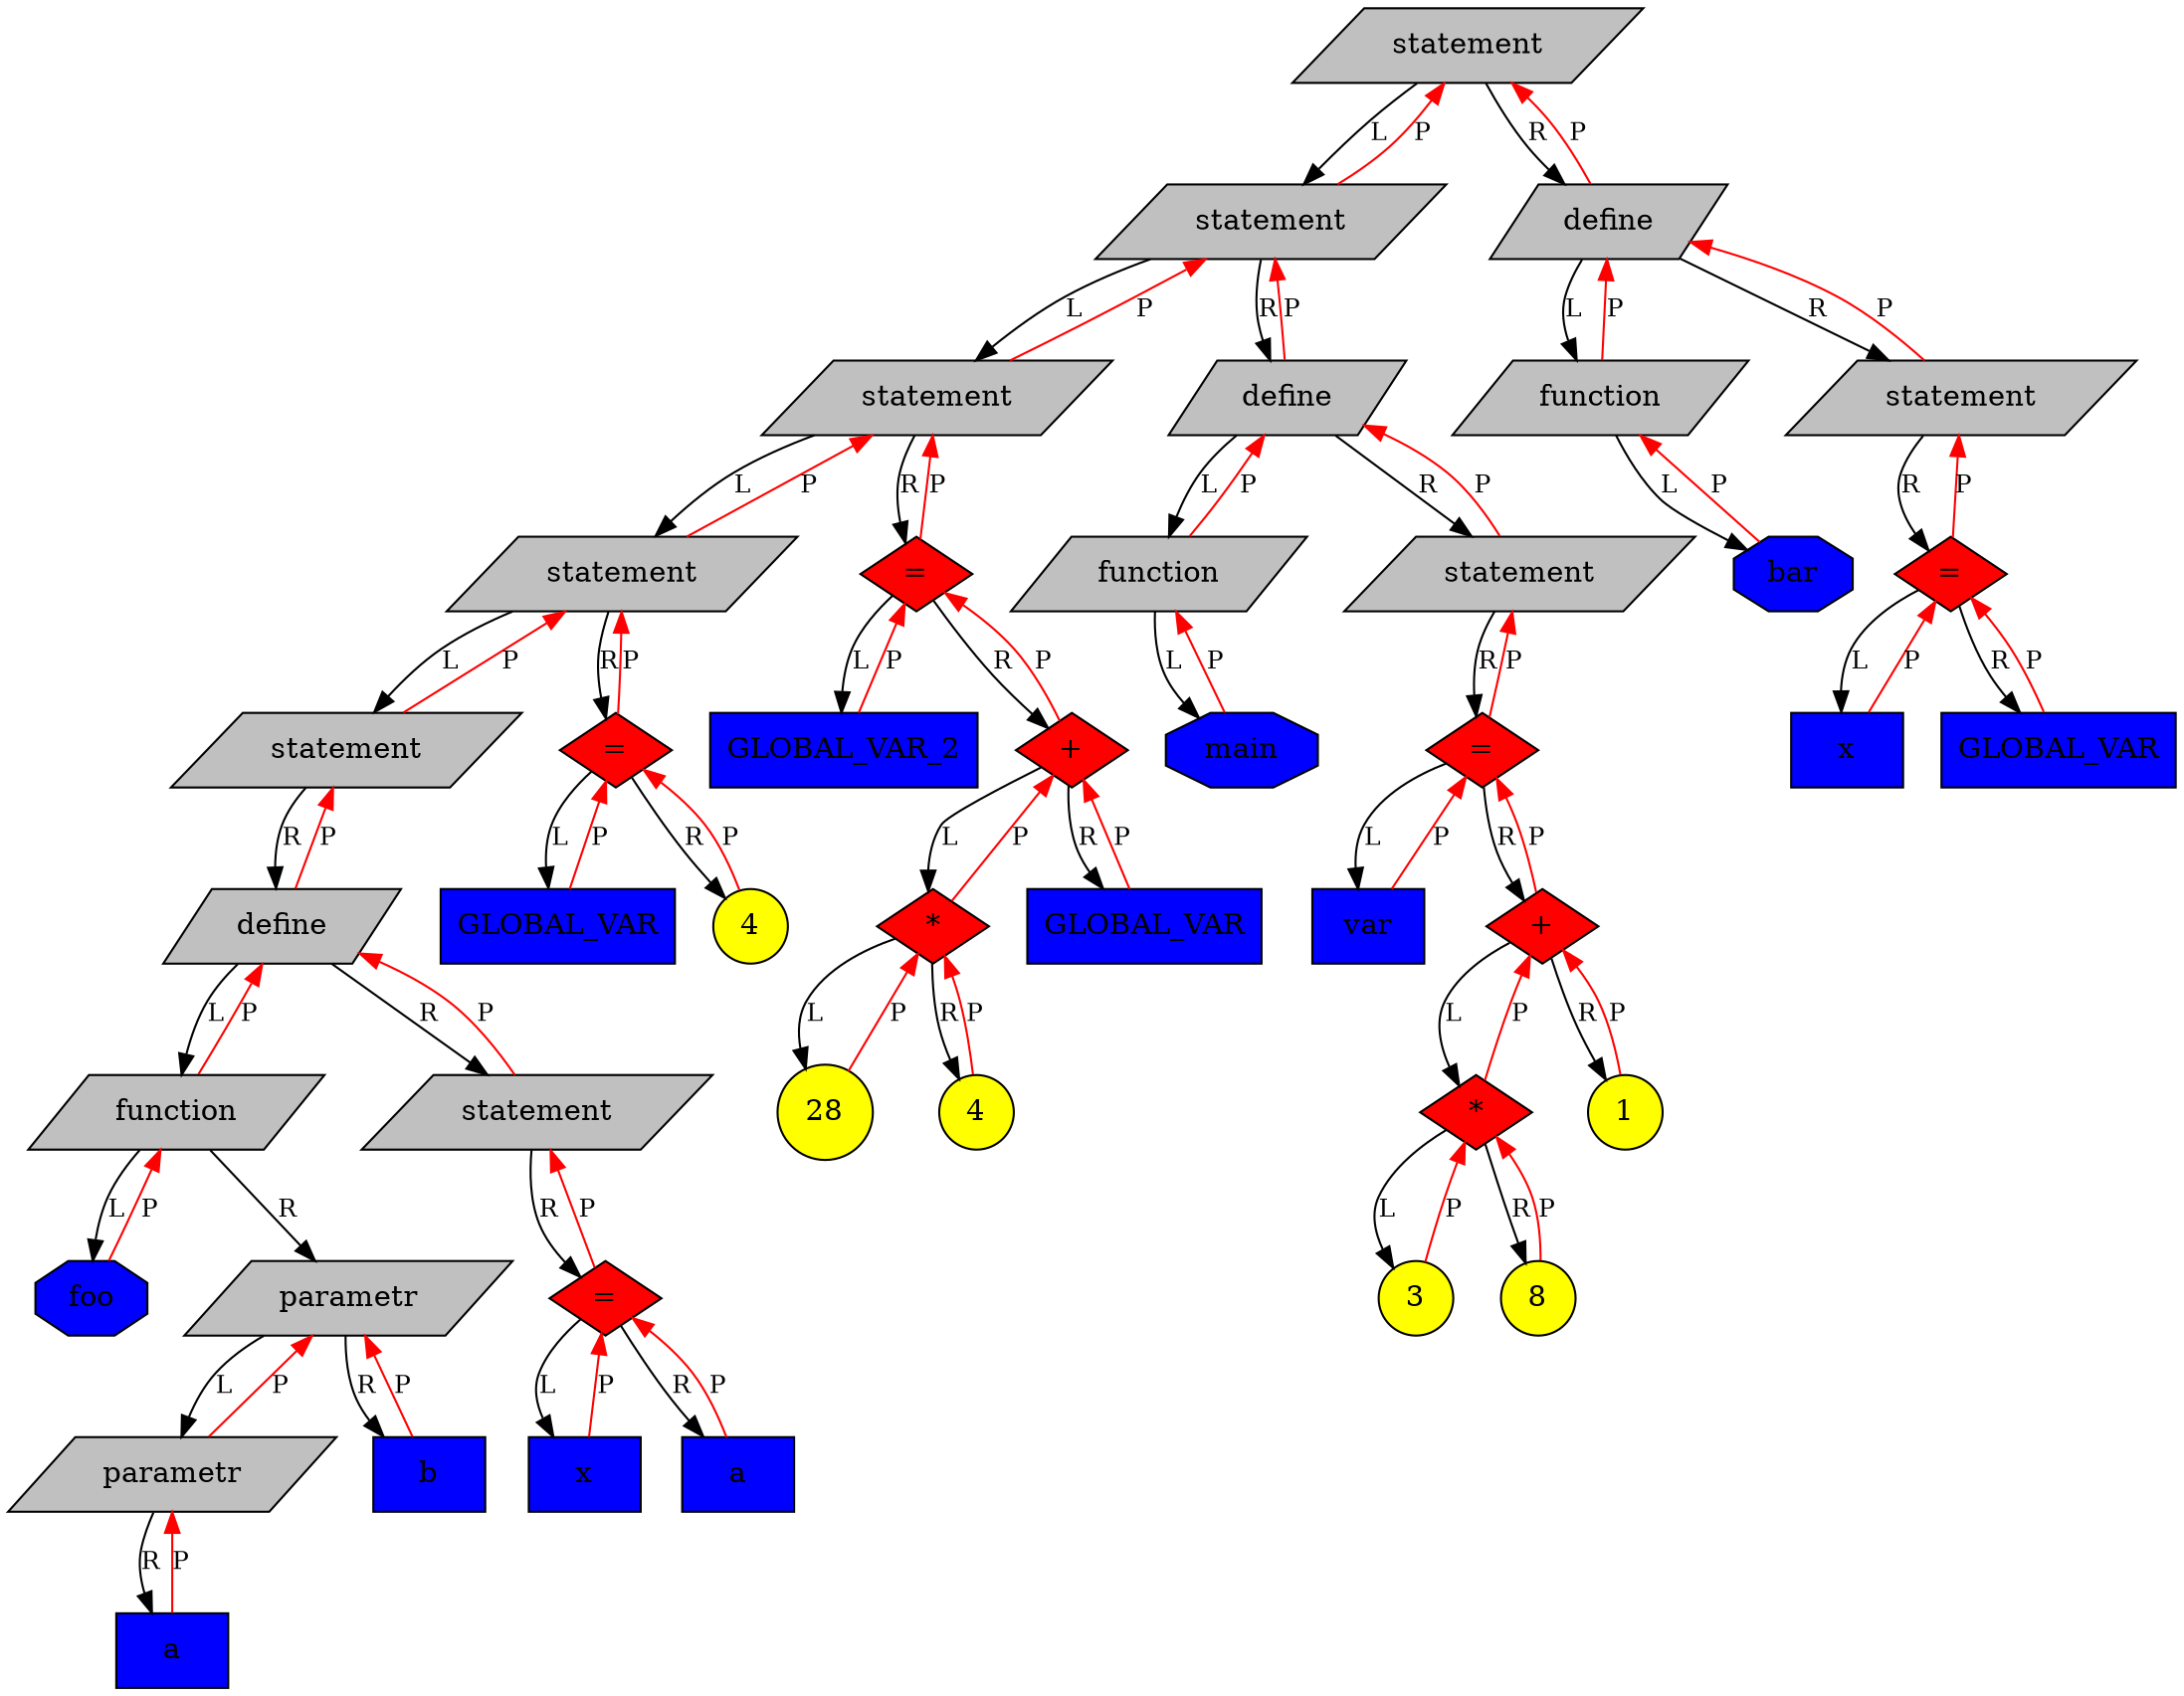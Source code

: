 digraph Tree{

	rankdir=UD;

	node[fontsize=14];

	94135937869344[shape=record, shape=parallelogram, style="filled", fillcolor=grey, label="statement"];
	94135937867904[shape=record, shape=parallelogram, style="filled", fillcolor=grey, label="statement"];
	94135937867104[shape=record, shape=parallelogram, style="filled", fillcolor=grey, label="statement"];
	94135937866656[shape=record, shape=parallelogram, style="filled", fillcolor=grey, label="statement"];
	94135937865024[shape=record, shape=parallelogram, style="filled", fillcolor=grey, label="statement"];
	94135937865088[shape=record, shape=parallelogram, style="filled", fillcolor=grey, label="define"];
	94135937865280[shape=record, shape=parallelogram, style="filled", fillcolor=grey, label="function"];
	94135937865472[shape=record, shape=octagon, style="filled", fillcolor=blue, label="foo"];
	94135937865856[shape=record, shape=parallelogram, style="filled", fillcolor=grey, label="parametr"];
	94135937865568[shape=record, shape=parallelogram, style="filled", fillcolor=grey, label="parametr"];
	94135937865632[shape=record, shape=rectangle, style="filled", fillcolor=blue, label="a"];
	94135937865920[shape=record, shape=rectangle, style="filled", fillcolor=blue, label="b"];
	94135937866144[shape=record, shape=parallelogram, style="filled", fillcolor=grey, label="statement"];
	94135937866208[shape=record, shape=diamond, style="filled", fillcolor=red, label="="];
	94135937866400[shape=record, shape=rectangle, style="filled", fillcolor=blue, label="x"];
	94135937866496[shape=record, shape=rectangle, style="filled", fillcolor=blue, label="a"];
	94135937866720[shape=record, shape=diamond, style="filled", fillcolor=red, label="="];
	94135937866912[shape=record, shape=rectangle, style="filled", fillcolor=blue, label="GLOBAL_VAR"];
	94135937867008[shape=record, shape=circle, style="filled", fillcolor=yellow, label="4"];
	94135937867168[shape=record, shape=diamond, style="filled", fillcolor=red, label="="];
	94135937867360[shape=record, shape=rectangle, style="filled", fillcolor=blue, label="GLOBAL_VAR_2"];
	94135937867776[shape=record, shape=diamond, style="filled", fillcolor=red, label="+"];
	94135937867584[shape=record, shape=diamond, style="filled", fillcolor=red, label="*"];
	94135937867456[shape=record, shape=circle, style="filled", fillcolor=yellow, label="28"];
	94135937867520[shape=record, shape=circle, style="filled", fillcolor=yellow, label="4"];
	94135937867680[shape=record, shape=rectangle, style="filled", fillcolor=blue, label="GLOBAL_VAR"];
	94135937867968[shape=record, shape=parallelogram, style="filled", fillcolor=grey, label="define"];
	94135937868160[shape=record, shape=parallelogram, style="filled", fillcolor=grey, label="function"];
	94135937868352[shape=record, shape=octagon, style="filled", fillcolor=blue, label="main"];
	94135937868544[shape=record, shape=parallelogram, style="filled", fillcolor=grey, label="statement"];
	94135937868608[shape=record, shape=diamond, style="filled", fillcolor=red, label="="];
	94135937868800[shape=record, shape=rectangle, style="filled", fillcolor=blue, label="var"];
	94135937869184[shape=record, shape=diamond, style="filled", fillcolor=red, label="+"];
	94135937869024[shape=record, shape=diamond, style="filled", fillcolor=red, label="*"];
	94135937868896[shape=record, shape=circle, style="filled", fillcolor=yellow, label="3"];
	94135937868960[shape=record, shape=circle, style="filled", fillcolor=yellow, label="8"];
	94135937869120[shape=record, shape=circle, style="filled", fillcolor=yellow, label="1"];
	94135937869408[shape=record, shape=parallelogram, style="filled", fillcolor=grey, label="define"];
	94135937869600[shape=record, shape=parallelogram, style="filled", fillcolor=grey, label="function"];
	94135937869792[shape=record, shape=octagon, style="filled", fillcolor=blue, label="bar"];
	94135937869888[shape=record, shape=parallelogram, style="filled", fillcolor=grey, label="statement"];
	94135937869952[shape=record, shape=diamond, style="filled", fillcolor=red, label="="];
	94135937870144[shape=record, shape=rectangle, style="filled", fillcolor=blue, label="x"];
	94135937870240[shape=record, shape=rectangle, style="filled", fillcolor=blue, label="GLOBAL_VAR"];

	94135937869344 -> 94135937867904[label = "L", fontsize=12]
	94135937869344 -> 94135937869408[label = "R", fontsize=12]
	94135937867904 -> 94135937869344[label = "P", color=red, fontsize=12]
	94135937867904 -> 94135937867104[label = "L", fontsize=12]
	94135937867904 -> 94135937867968[label = "R", fontsize=12]
	94135937867104 -> 94135937867904[label = "P", color=red, fontsize=12]
	94135937867104 -> 94135937866656[label = "L", fontsize=12]
	94135937867104 -> 94135937867168[label = "R", fontsize=12]
	94135937866656 -> 94135937867104[label = "P", color=red, fontsize=12]
	94135937866656 -> 94135937865024[label = "L", fontsize=12]
	94135937866656 -> 94135937866720[label = "R", fontsize=12]
	94135937865024 -> 94135937866656[label = "P", color=red, fontsize=12]
	94135937865024 -> 94135937865088[label = "R", fontsize=12]
	94135937865088 -> 94135937865024[label = "P", color=red, fontsize=12]
	94135937865088 -> 94135937865280[label = "L", fontsize=12]
	94135937865088 -> 94135937866144[label = "R", fontsize=12]
	94135937865280 -> 94135937865088[label = "P", color=red, fontsize=12]
	94135937865280 -> 94135937865472[label = "L", fontsize=12]
	94135937865280 -> 94135937865856[label = "R", fontsize=12]
	94135937865472 -> 94135937865280[label = "P", color=red, fontsize=12]
	94135937865856 -> 94135937865568[label = "L", fontsize=12]
	94135937865856 -> 94135937865920[label = "R", fontsize=12]
	94135937865568 -> 94135937865856[label = "P", color=red, fontsize=12]
	94135937865568 -> 94135937865632[label = "R", fontsize=12]
	94135937865632 -> 94135937865568[label = "P", color=red, fontsize=12]
	94135937865920 -> 94135937865856[label = "P", color=red, fontsize=12]
	94135937866144 -> 94135937865088[label = "P", color=red, fontsize=12]
	94135937866144 -> 94135937866208[label = "R", fontsize=12]
	94135937866208 -> 94135937866144[label = "P", color=red, fontsize=12]
	94135937866208 -> 94135937866400[label = "L", fontsize=12]
	94135937866208 -> 94135937866496[label = "R", fontsize=12]
	94135937866400 -> 94135937866208[label = "P", color=red, fontsize=12]
	94135937866496 -> 94135937866208[label = "P", color=red, fontsize=12]
	94135937866720 -> 94135937866656[label = "P", color=red, fontsize=12]
	94135937866720 -> 94135937866912[label = "L", fontsize=12]
	94135937866720 -> 94135937867008[label = "R", fontsize=12]
	94135937866912 -> 94135937866720[label = "P", color=red, fontsize=12]
	94135937867008 -> 94135937866720[label = "P", color=red, fontsize=12]
	94135937867168 -> 94135937867104[label = "P", color=red, fontsize=12]
	94135937867168 -> 94135937867360[label = "L", fontsize=12]
	94135937867168 -> 94135937867776[label = "R", fontsize=12]
	94135937867360 -> 94135937867168[label = "P", color=red, fontsize=12]
	94135937867776 -> 94135937867168[label = "P", color=red, fontsize=12]
	94135937867776 -> 94135937867584[label = "L", fontsize=12]
	94135937867776 -> 94135937867680[label = "R", fontsize=12]
	94135937867584 -> 94135937867776[label = "P", color=red, fontsize=12]
	94135937867584 -> 94135937867456[label = "L", fontsize=12]
	94135937867584 -> 94135937867520[label = "R", fontsize=12]
	94135937867456 -> 94135937867584[label = "P", color=red, fontsize=12]
	94135937867520 -> 94135937867584[label = "P", color=red, fontsize=12]
	94135937867680 -> 94135937867776[label = "P", color=red, fontsize=12]
	94135937867968 -> 94135937867904[label = "P", color=red, fontsize=12]
	94135937867968 -> 94135937868160[label = "L", fontsize=12]
	94135937867968 -> 94135937868544[label = "R", fontsize=12]
	94135937868160 -> 94135937867968[label = "P", color=red, fontsize=12]
	94135937868160 -> 94135937868352[label = "L", fontsize=12]
	94135937868352 -> 94135937868160[label = "P", color=red, fontsize=12]
	94135937868544 -> 94135937867968[label = "P", color=red, fontsize=12]
	94135937868544 -> 94135937868608[label = "R", fontsize=12]
	94135937868608 -> 94135937868544[label = "P", color=red, fontsize=12]
	94135937868608 -> 94135937868800[label = "L", fontsize=12]
	94135937868608 -> 94135937869184[label = "R", fontsize=12]
	94135937868800 -> 94135937868608[label = "P", color=red, fontsize=12]
	94135937869184 -> 94135937868608[label = "P", color=red, fontsize=12]
	94135937869184 -> 94135937869024[label = "L", fontsize=12]
	94135937869184 -> 94135937869120[label = "R", fontsize=12]
	94135937869024 -> 94135937869184[label = "P", color=red, fontsize=12]
	94135937869024 -> 94135937868896[label = "L", fontsize=12]
	94135937869024 -> 94135937868960[label = "R", fontsize=12]
	94135937868896 -> 94135937869024[label = "P", color=red, fontsize=12]
	94135937868960 -> 94135937869024[label = "P", color=red, fontsize=12]
	94135937869120 -> 94135937869184[label = "P", color=red, fontsize=12]
	94135937869408 -> 94135937869344[label = "P", color=red, fontsize=12]
	94135937869408 -> 94135937869600[label = "L", fontsize=12]
	94135937869408 -> 94135937869888[label = "R", fontsize=12]
	94135937869600 -> 94135937869408[label = "P", color=red, fontsize=12]
	94135937869600 -> 94135937869792[label = "L", fontsize=12]
	94135937869792 -> 94135937869600[label = "P", color=red, fontsize=12]
	94135937869888 -> 94135937869408[label = "P", color=red, fontsize=12]
	94135937869888 -> 94135937869952[label = "R", fontsize=12]
	94135937869952 -> 94135937869888[label = "P", color=red, fontsize=12]
	94135937869952 -> 94135937870144[label = "L", fontsize=12]
	94135937869952 -> 94135937870240[label = "R", fontsize=12]
	94135937870144 -> 94135937869952[label = "P", color=red, fontsize=12]
	94135937870240 -> 94135937869952[label = "P", color=red, fontsize=12]

}